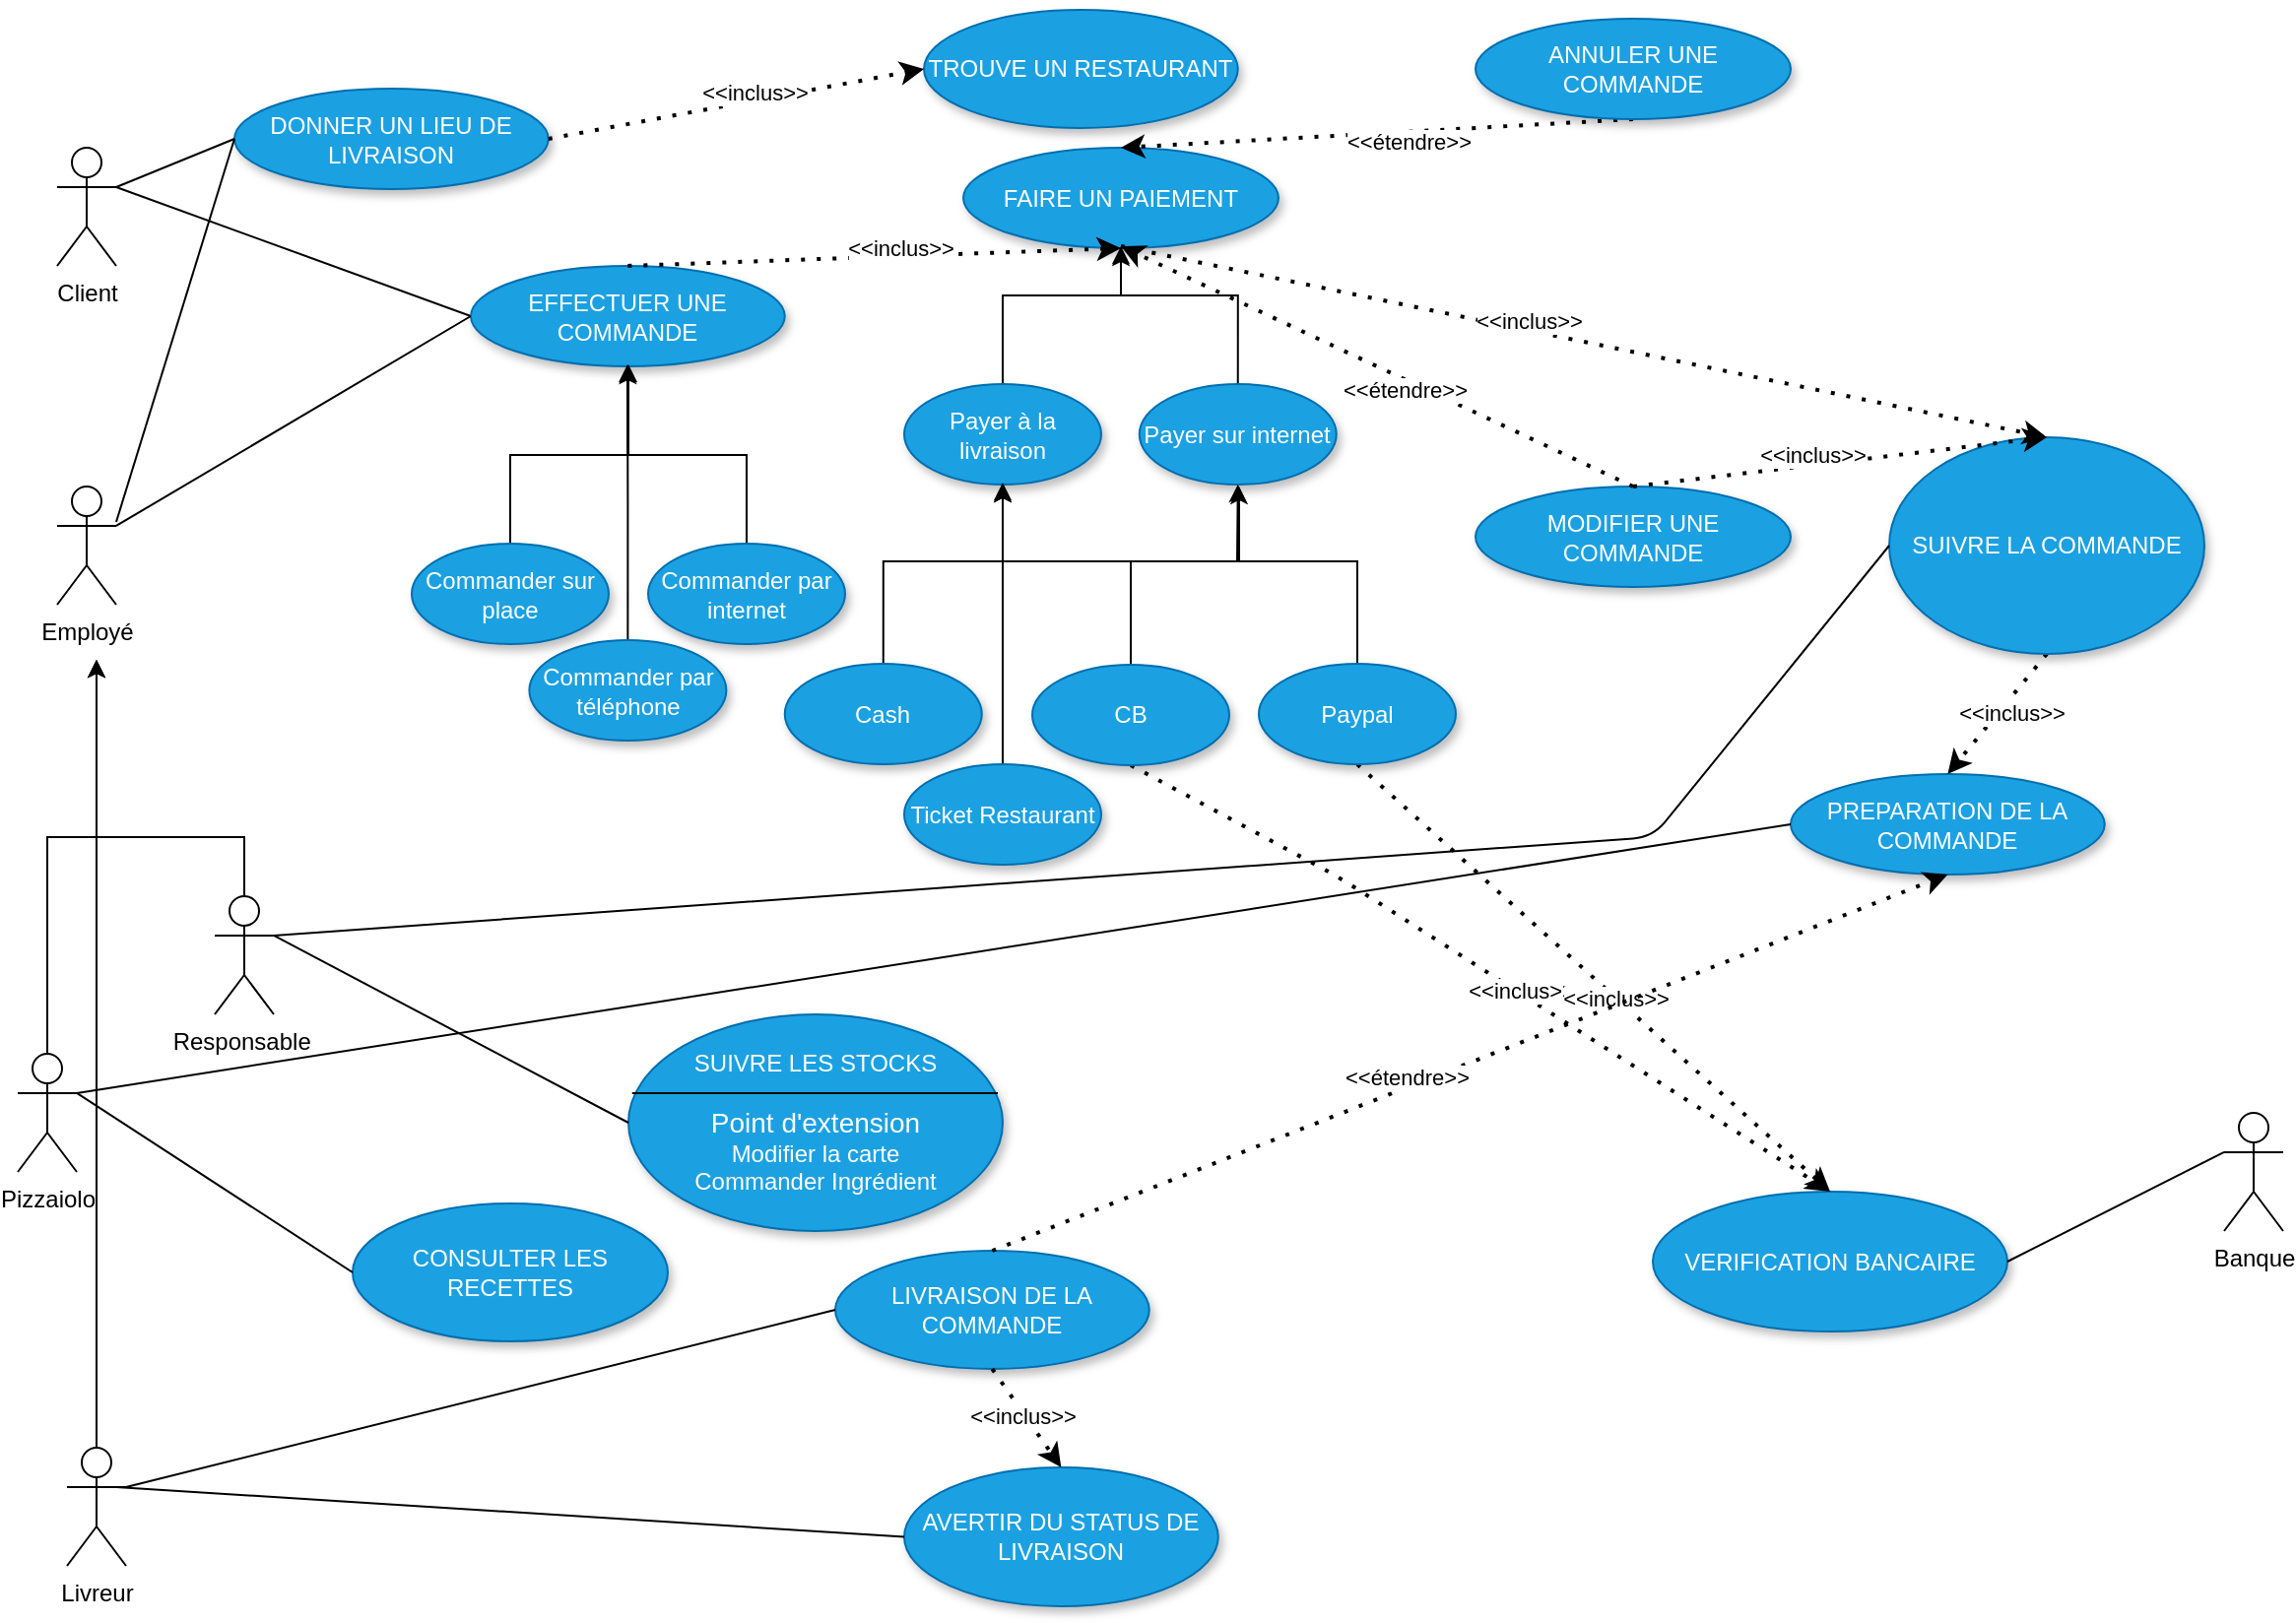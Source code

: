 <mxfile version="14.5.3" type="device"><diagram id="R2lEEEUBdFMjLlhIrx00" name="Page-1"><mxGraphModel dx="1512" dy="898" grid="1" gridSize="10" guides="1" tooltips="1" connect="1" arrows="1" fold="1" page="1" pageScale="1" pageWidth="1169" pageHeight="827" background="none" math="0" shadow="0" extFonts="Permanent Marker^https://fonts.googleapis.com/css?family=Permanent+Marker"><root><mxCell id="0"/><mxCell id="1" parent="0"/><mxCell id="OVh--lTVa0OH3r_LELXw-3" value="Client" style="shape=umlActor;verticalLabelPosition=bottom;verticalAlign=top;html=1;outlineConnect=0;sketch=0;shadow=0;perimeterSpacing=0;strokeWidth=1;" parent="1" vertex="1"><mxGeometry x="30" y="70" width="30" height="60" as="geometry"/></mxCell><mxCell id="OVh--lTVa0OH3r_LELXw-4" value="" style="endArrow=none;html=1;exitX=1;exitY=0.333;exitDx=0;exitDy=0;exitPerimeter=0;entryX=0;entryY=0.5;entryDx=0;entryDy=0;" parent="1" source="OVh--lTVa0OH3r_LELXw-3" target="OVh--lTVa0OH3r_LELXw-8" edge="1"><mxGeometry width="50" height="50" relative="1" as="geometry"><mxPoint x="580" y="530" as="sourcePoint"/><mxPoint x="630" y="480" as="targetPoint"/><Array as="points"/></mxGeometry></mxCell><mxCell id="OVh--lTVa0OH3r_LELXw-8" value="EFFECTUER UNE COMMANDE" style="ellipse;whiteSpace=wrap;html=1;fillColor=#1ba1e2;strokeColor=#006EAF;fontColor=#ffffff;shadow=1;" parent="1" vertex="1"><mxGeometry x="240" y="130" width="159.38" height="51" as="geometry"/></mxCell><mxCell id="OVh--lTVa0OH3r_LELXw-18" value="SUIVRE LES STOCKS&lt;br&gt;&lt;br&gt;&lt;font style=&quot;font-size: 14px&quot;&gt;Point d'extension&lt;/font&gt;&lt;br&gt;Modifier la carte&lt;br&gt;Commander Ingrédient" style="ellipse;whiteSpace=wrap;html=1;fillColor=#1ba1e2;strokeColor=#006EAF;fontColor=#ffffff;shadow=1;" parent="1" vertex="1"><mxGeometry x="320" y="510" width="190" height="110" as="geometry"/></mxCell><mxCell id="OVh--lTVa0OH3r_LELXw-20" value="CONSULTER LES RECETTES" style="ellipse;whiteSpace=wrap;html=1;fillColor=#1ba1e2;strokeColor=#006EAF;fontColor=#ffffff;shadow=1;" parent="1" vertex="1"><mxGeometry x="180" y="606" width="160" height="70" as="geometry"/></mxCell><mxCell id="CmlNVMQ3EABmSx1OuLVq-10" style="edgeStyle=orthogonalEdgeStyle;rounded=0;orthogonalLoop=1;jettySize=auto;html=1;exitX=0.5;exitY=0;exitDx=0;exitDy=0;exitPerimeter=0;" edge="1" parent="1" source="OVh--lTVa0OH3r_LELXw-25"><mxGeometry relative="1" as="geometry"><mxPoint x="50" y="330" as="targetPoint"/><Array as="points"><mxPoint x="125" y="420"/><mxPoint x="50" y="420"/></Array></mxGeometry></mxCell><mxCell id="OVh--lTVa0OH3r_LELXw-25" value="Responsable&amp;nbsp;" style="shape=umlActor;verticalLabelPosition=bottom;verticalAlign=top;html=1;outlineConnect=0;sketch=0;shadow=0;perimeterSpacing=0;strokeWidth=1;" parent="1" vertex="1"><mxGeometry x="110" y="450" width="30" height="60" as="geometry"/></mxCell><mxCell id="CmlNVMQ3EABmSx1OuLVq-11" style="edgeStyle=orthogonalEdgeStyle;rounded=0;orthogonalLoop=1;jettySize=auto;html=1;exitX=0.5;exitY=0;exitDx=0;exitDy=0;exitPerimeter=0;" edge="1" parent="1" source="OVh--lTVa0OH3r_LELXw-27"><mxGeometry relative="1" as="geometry"><mxPoint x="50" y="330" as="targetPoint"/><Array as="points"><mxPoint x="25" y="420"/><mxPoint x="50" y="420"/></Array></mxGeometry></mxCell><mxCell id="OVh--lTVa0OH3r_LELXw-27" value="Pizzaiolo" style="shape=umlActor;verticalLabelPosition=bottom;verticalAlign=top;html=1;outlineConnect=0;sketch=0;shadow=0;perimeterSpacing=0;strokeWidth=1;" parent="1" vertex="1"><mxGeometry x="10" y="530" width="30" height="60" as="geometry"/></mxCell><mxCell id="CmlNVMQ3EABmSx1OuLVq-39" style="edgeStyle=orthogonalEdgeStyle;rounded=0;orthogonalLoop=1;jettySize=auto;html=1;exitX=0.5;exitY=0;exitDx=0;exitDy=0;exitPerimeter=0;" edge="1" parent="1" source="OVh--lTVa0OH3r_LELXw-28"><mxGeometry relative="1" as="geometry"><mxPoint x="50" y="330" as="targetPoint"/><Array as="points"><mxPoint x="50" y="730"/></Array></mxGeometry></mxCell><mxCell id="OVh--lTVa0OH3r_LELXw-28" value="Livreur" style="shape=umlActor;verticalLabelPosition=bottom;verticalAlign=top;html=1;outlineConnect=0;shadow=0;perimeterSpacing=0;strokeWidth=1;" parent="1" vertex="1"><mxGeometry x="35" y="730" width="30" height="60" as="geometry"/></mxCell><mxCell id="CmlNVMQ3EABmSx1OuLVq-14" style="edgeStyle=orthogonalEdgeStyle;rounded=0;orthogonalLoop=1;jettySize=auto;html=1;exitX=0.5;exitY=0;exitDx=0;exitDy=0;" edge="1" parent="1" source="OVh--lTVa0OH3r_LELXw-52"><mxGeometry relative="1" as="geometry"><mxPoint x="319.517" y="180" as="targetPoint"/></mxGeometry></mxCell><mxCell id="OVh--lTVa0OH3r_LELXw-52" value="Commander par téléphone" style="ellipse;whiteSpace=wrap;html=1;fillColor=#1ba1e2;strokeColor=#006EAF;fontColor=#ffffff;shadow=1;" parent="1" vertex="1"><mxGeometry x="269.69" y="320" width="100" height="51" as="geometry"/></mxCell><mxCell id="CmlNVMQ3EABmSx1OuLVq-13" style="edgeStyle=orthogonalEdgeStyle;rounded=0;orthogonalLoop=1;jettySize=auto;html=1;exitX=0.5;exitY=0;exitDx=0;exitDy=0;" edge="1" parent="1" source="OVh--lTVa0OH3r_LELXw-53"><mxGeometry relative="1" as="geometry"><mxPoint x="320.0" y="180.0" as="targetPoint"/><Array as="points"><mxPoint x="260" y="226"/><mxPoint x="320" y="226"/></Array></mxGeometry></mxCell><mxCell id="OVh--lTVa0OH3r_LELXw-53" value="Commander sur place" style="ellipse;whiteSpace=wrap;html=1;fillColor=#1ba1e2;strokeColor=#006EAF;fontColor=#ffffff;shadow=1;" parent="1" vertex="1"><mxGeometry x="210" y="271" width="100" height="51" as="geometry"/></mxCell><mxCell id="CmlNVMQ3EABmSx1OuLVq-12" style="edgeStyle=orthogonalEdgeStyle;rounded=0;orthogonalLoop=1;jettySize=auto;html=1;exitX=0.5;exitY=0;exitDx=0;exitDy=0;entryX=0.5;entryY=1;entryDx=0;entryDy=0;" edge="1" parent="1" source="OVh--lTVa0OH3r_LELXw-54" target="OVh--lTVa0OH3r_LELXw-8"><mxGeometry relative="1" as="geometry"/></mxCell><mxCell id="OVh--lTVa0OH3r_LELXw-54" value="Commander par internet" style="ellipse;whiteSpace=wrap;html=1;fillColor=#1ba1e2;strokeColor=#006EAF;fontColor=#ffffff;shadow=1;" parent="1" vertex="1"><mxGeometry x="330" y="271" width="100" height="51" as="geometry"/></mxCell><mxCell id="OVh--lTVa0OH3r_LELXw-64" value="LIVRAISON DE LA COMMANDE" style="ellipse;whiteSpace=wrap;html=1;fillColor=#1ba1e2;strokeColor=#006EAF;fontColor=#ffffff;shadow=1;" parent="1" vertex="1"><mxGeometry x="425" y="630" width="159.38" height="60" as="geometry"/></mxCell><mxCell id="OVh--lTVa0OH3r_LELXw-77" value="AVERTIR DU STATUS DE LIVRAISON" style="ellipse;whiteSpace=wrap;html=1;fillColor=#1ba1e2;strokeColor=#006EAF;fontColor=#ffffff;shadow=1;" parent="1" vertex="1"><mxGeometry x="460" y="740" width="159.38" height="70.5" as="geometry"/></mxCell><mxCell id="v0w4zVvIgb_Fy3M_gMCr-1" value="FAIRE UN PAIEMENT" style="ellipse;whiteSpace=wrap;html=1;fillColor=#1ba1e2;strokeColor=#006EAF;fontColor=#ffffff;shadow=1;" parent="1" vertex="1"><mxGeometry x="490" y="70" width="160" height="51" as="geometry"/></mxCell><mxCell id="v0w4zVvIgb_Fy3M_gMCr-2" value="" style="endArrow=classic;dashed=1;html=1;dashPattern=1 3;strokeWidth=2;exitX=0.5;exitY=0;exitDx=0;exitDy=0;" parent="1" source="OVh--lTVa0OH3r_LELXw-8" edge="1"><mxGeometry width="50" height="50" relative="1" as="geometry"><mxPoint x="514.69" y="180" as="sourcePoint"/><mxPoint x="570" y="121" as="targetPoint"/></mxGeometry></mxCell><mxCell id="v0w4zVvIgb_Fy3M_gMCr-3" value="&amp;lt;&amp;lt;inclus&amp;gt;&amp;gt;" style="edgeLabel;html=1;align=center;verticalAlign=middle;resizable=0;points=[];" parent="v0w4zVvIgb_Fy3M_gMCr-2" vertex="1" connectable="0"><mxGeometry x="0.128" y="-1" relative="1" as="geometry"><mxPoint x="-3.83" y="-4.82" as="offset"/></mxGeometry></mxCell><mxCell id="CmlNVMQ3EABmSx1OuLVq-15" style="edgeStyle=orthogonalEdgeStyle;rounded=0;orthogonalLoop=1;jettySize=auto;html=1;exitX=0.5;exitY=0;exitDx=0;exitDy=0;entryX=0.5;entryY=1;entryDx=0;entryDy=0;" edge="1" parent="1" source="v0w4zVvIgb_Fy3M_gMCr-6" target="v0w4zVvIgb_Fy3M_gMCr-1"><mxGeometry relative="1" as="geometry"><Array as="points"><mxPoint x="510" y="145"/><mxPoint x="570" y="145"/></Array></mxGeometry></mxCell><mxCell id="v0w4zVvIgb_Fy3M_gMCr-6" value="Payer à la livraison" style="ellipse;whiteSpace=wrap;html=1;fillColor=#1ba1e2;strokeColor=#006EAF;fontColor=#ffffff;shadow=1;" parent="1" vertex="1"><mxGeometry x="460" y="190" width="100" height="51" as="geometry"/></mxCell><mxCell id="CmlNVMQ3EABmSx1OuLVq-16" style="edgeStyle=orthogonalEdgeStyle;rounded=0;orthogonalLoop=1;jettySize=auto;html=1;exitX=0.5;exitY=0;exitDx=0;exitDy=0;" edge="1" parent="1" source="v0w4zVvIgb_Fy3M_gMCr-7"><mxGeometry relative="1" as="geometry"><mxPoint x="570" y="120" as="targetPoint"/><Array as="points"><mxPoint x="629" y="145"/><mxPoint x="570" y="145"/></Array></mxGeometry></mxCell><mxCell id="v0w4zVvIgb_Fy3M_gMCr-7" value="Payer sur internet" style="ellipse;whiteSpace=wrap;html=1;fillColor=#1ba1e2;strokeColor=#006EAF;fontColor=#ffffff;shadow=1;" parent="1" vertex="1"><mxGeometry x="579.38" y="190" width="100" height="51" as="geometry"/></mxCell><mxCell id="v0w4zVvIgb_Fy3M_gMCr-10" value="&amp;lt;&amp;lt;étendre&amp;gt;&amp;gt;" style="endArrow=classic;dashed=1;html=1;dashPattern=1 3;strokeWidth=2;entryX=0.5;entryY=0;entryDx=0;entryDy=0;exitX=0.5;exitY=1;exitDx=0;exitDy=0;" parent="1" source="v0w4zVvIgb_Fy3M_gMCr-11" target="v0w4zVvIgb_Fy3M_gMCr-1" edge="1"><mxGeometry x="-0.124" y="5" width="50" height="50" relative="1" as="geometry"><mxPoint x="821.56" y="190" as="sourcePoint"/><mxPoint x="767.2" y="160" as="targetPoint"/><mxPoint as="offset"/></mxGeometry></mxCell><mxCell id="v0w4zVvIgb_Fy3M_gMCr-11" value="ANNULER UNE COMMANDE" style="ellipse;whiteSpace=wrap;html=1;fillColor=#1ba1e2;strokeColor=#006EAF;fontColor=#ffffff;shadow=1;" parent="1" vertex="1"><mxGeometry x="750.0" y="4.5" width="160" height="51" as="geometry"/></mxCell><mxCell id="v0w4zVvIgb_Fy3M_gMCr-12" value="MODIFIER UNE COMMANDE" style="ellipse;whiteSpace=wrap;html=1;fillColor=#1ba1e2;strokeColor=#006EAF;fontColor=#ffffff;shadow=1;" parent="1" vertex="1"><mxGeometry x="750.0" y="242" width="160" height="51" as="geometry"/></mxCell><mxCell id="v0w4zVvIgb_Fy3M_gMCr-13" value="&amp;lt;&amp;lt;étendre&amp;gt;&amp;gt;" style="endArrow=classic;dashed=1;html=1;dashPattern=1 3;strokeWidth=2;exitX=0.5;exitY=0;exitDx=0;exitDy=0;" parent="1" source="v0w4zVvIgb_Fy3M_gMCr-12" edge="1"><mxGeometry x="-0.124" y="5" width="50" height="50" relative="1" as="geometry"><mxPoint x="881.56" y="139" as="sourcePoint"/><mxPoint x="570" y="120" as="targetPoint"/><mxPoint as="offset"/></mxGeometry></mxCell><mxCell id="v0w4zVvIgb_Fy3M_gMCr-14" value="PREPARATION DE LA COMMANDE" style="ellipse;whiteSpace=wrap;html=1;fillColor=#1ba1e2;strokeColor=#006EAF;fontColor=#ffffff;shadow=1;" parent="1" vertex="1"><mxGeometry x="910" y="388" width="159.38" height="51" as="geometry"/></mxCell><mxCell id="v0w4zVvIgb_Fy3M_gMCr-15" value="&amp;lt;&amp;lt;inclus&amp;gt;&amp;gt;" style="endArrow=classic;dashed=1;html=1;dashPattern=1 3;strokeWidth=2;entryX=0.5;entryY=0;entryDx=0;entryDy=0;exitX=0.5;exitY=1;exitDx=0;exitDy=0;" parent="1" target="v0w4zVvIgb_Fy3M_gMCr-14" edge="1" source="v0w4zVvIgb_Fy3M_gMCr-16"><mxGeometry x="-0.124" y="5" width="50" height="50" relative="1" as="geometry"><mxPoint x="1060" y="130" as="sourcePoint"/><mxPoint x="894.07" y="185.5" as="targetPoint"/><mxPoint as="offset"/></mxGeometry></mxCell><mxCell id="v0w4zVvIgb_Fy3M_gMCr-16" value="SUIVRE LA COMMANDE" style="ellipse;whiteSpace=wrap;html=1;fillColor=#1ba1e2;strokeColor=#006EAF;fontColor=#ffffff;shadow=1;" parent="1" vertex="1"><mxGeometry x="960" y="217" width="160" height="110" as="geometry"/></mxCell><mxCell id="v0w4zVvIgb_Fy3M_gMCr-17" value="&amp;lt;&amp;lt;inclus&amp;gt;&amp;gt;" style="endArrow=classic;dashed=1;html=1;dashPattern=1 3;strokeWidth=2;entryX=0.5;entryY=0;entryDx=0;entryDy=0;exitX=0.5;exitY=0;exitDx=0;exitDy=0;" parent="1" source="v0w4zVvIgb_Fy3M_gMCr-12" target="v0w4zVvIgb_Fy3M_gMCr-16" edge="1"><mxGeometry x="-0.124" y="5" width="50" height="50" relative="1" as="geometry"><mxPoint x="870" y="215.5" as="sourcePoint"/><mxPoint x="949.69" y="171" as="targetPoint"/><mxPoint as="offset"/></mxGeometry></mxCell><mxCell id="v0w4zVvIgb_Fy3M_gMCr-18" value="" style="endArrow=none;html=1;entryX=1;entryY=0.333;entryDx=0;entryDy=0;entryPerimeter=0;exitX=0;exitY=0.5;exitDx=0;exitDy=0;" parent="1" source="OVh--lTVa0OH3r_LELXw-18" target="OVh--lTVa0OH3r_LELXw-25" edge="1"><mxGeometry width="50" height="50" relative="1" as="geometry"><mxPoint x="854" y="835" as="sourcePoint"/><mxPoint x="500.0" y="611.25" as="targetPoint"/><Array as="points"/></mxGeometry></mxCell><mxCell id="v0w4zVvIgb_Fy3M_gMCr-21" value="Banque" style="shape=umlActor;verticalLabelPosition=bottom;verticalAlign=top;html=1;outlineConnect=0;shadow=0;strokeWidth=1;" parent="1" vertex="1"><mxGeometry x="1130" y="560" width="30" height="60" as="geometry"/></mxCell><mxCell id="v0w4zVvIgb_Fy3M_gMCr-25" value="VERIFICATION BANCAIRE" style="ellipse;whiteSpace=wrap;html=1;fillColor=#1ba1e2;strokeColor=#006EAF;fontColor=#ffffff;shadow=1;" parent="1" vertex="1"><mxGeometry x="840" y="600" width="180" height="71" as="geometry"/></mxCell><mxCell id="v0w4zVvIgb_Fy3M_gMCr-26" style="edgeStyle=orthogonalEdgeStyle;rounded=0;orthogonalLoop=1;jettySize=auto;html=1;exitX=0.5;exitY=1;exitDx=0;exitDy=0;" parent="1" source="v0w4zVvIgb_Fy3M_gMCr-25" target="v0w4zVvIgb_Fy3M_gMCr-25" edge="1"><mxGeometry relative="1" as="geometry"/></mxCell><mxCell id="v0w4zVvIgb_Fy3M_gMCr-28" value="" style="endArrow=classic;dashed=1;html=1;dashPattern=1 3;strokeWidth=2;entryX=0.5;entryY=0;entryDx=0;entryDy=0;exitX=0.5;exitY=1;exitDx=0;exitDy=0;" parent="1" source="CmlNVMQ3EABmSx1OuLVq-21" target="v0w4zVvIgb_Fy3M_gMCr-25" edge="1"><mxGeometry width="50" height="50" relative="1" as="geometry"><mxPoint x="510" y="341" as="sourcePoint"/><mxPoint x="580" y="740" as="targetPoint"/><Array as="points"><mxPoint x="680" y="440"/></Array></mxGeometry></mxCell><mxCell id="v0w4zVvIgb_Fy3M_gMCr-29" value="&amp;lt;&amp;lt;inclus&amp;gt;&amp;gt;" style="edgeLabel;html=1;align=center;verticalAlign=middle;resizable=0;points=[];" parent="v0w4zVvIgb_Fy3M_gMCr-28" vertex="1" connectable="0"><mxGeometry x="0.128" y="-1" relative="1" as="geometry"><mxPoint x="-3.83" y="-4.82" as="offset"/></mxGeometry></mxCell><mxCell id="v0w4zVvIgb_Fy3M_gMCr-30" value="" style="endArrow=classic;dashed=1;html=1;dashPattern=1 3;strokeWidth=2;exitX=0.5;exitY=1;exitDx=0;exitDy=0;entryX=0.5;entryY=0;entryDx=0;entryDy=0;" parent="1" source="CmlNVMQ3EABmSx1OuLVq-27" target="v0w4zVvIgb_Fy3M_gMCr-25" edge="1"><mxGeometry width="50" height="50" relative="1" as="geometry"><mxPoint x="460" y="221" as="sourcePoint"/><mxPoint x="520" y="720" as="targetPoint"/></mxGeometry></mxCell><mxCell id="v0w4zVvIgb_Fy3M_gMCr-31" value="&amp;lt;&amp;lt;inclus&amp;gt;&amp;gt;" style="edgeLabel;html=1;align=center;verticalAlign=middle;resizable=0;points=[];" parent="v0w4zVvIgb_Fy3M_gMCr-30" vertex="1" connectable="0"><mxGeometry x="0.128" y="-1" relative="1" as="geometry"><mxPoint x="-3.83" y="-4.82" as="offset"/></mxGeometry></mxCell><mxCell id="v0w4zVvIgb_Fy3M_gMCr-32" value="" style="endArrow=none;html=1;exitX=1;exitY=0.5;exitDx=0;exitDy=0;entryX=0;entryY=0.333;entryDx=0;entryDy=0;entryPerimeter=0;" parent="1" source="v0w4zVvIgb_Fy3M_gMCr-25" target="v0w4zVvIgb_Fy3M_gMCr-21" edge="1"><mxGeometry width="50" height="50" relative="1" as="geometry"><mxPoint x="790" y="440" as="sourcePoint"/><mxPoint x="929.38" y="465" as="targetPoint"/><Array as="points"/></mxGeometry></mxCell><mxCell id="v0w4zVvIgb_Fy3M_gMCr-34" value="Employé" style="shape=umlActor;verticalLabelPosition=bottom;verticalAlign=top;html=1;outlineConnect=0;sketch=0;shadow=0;perimeterSpacing=0;strokeWidth=1;" parent="1" vertex="1"><mxGeometry x="30" y="242" width="30" height="60" as="geometry"/></mxCell><mxCell id="v0w4zVvIgb_Fy3M_gMCr-35" value="" style="line;strokeWidth=1;fillColor=none;align=left;verticalAlign=middle;spacingTop=-1;spacingLeft=3;spacingRight=3;rotatable=0;labelPosition=right;points=[];portConstraint=eastwest;" parent="1" vertex="1"><mxGeometry x="321.88" y="546" width="185.62" height="8" as="geometry"/></mxCell><mxCell id="v0w4zVvIgb_Fy3M_gMCr-36" value="" style="endArrow=none;html=1;exitX=0;exitY=0.5;exitDx=0;exitDy=0;entryX=1;entryY=0.333;entryDx=0;entryDy=0;entryPerimeter=0;" parent="1" source="v0w4zVvIgb_Fy3M_gMCr-14" target="OVh--lTVa0OH3r_LELXw-27" edge="1"><mxGeometry width="50" height="50" relative="1" as="geometry"><mxPoint x="828.76" y="615.5" as="sourcePoint"/><mxPoint x="50" y="575" as="targetPoint"/><Array as="points"/></mxGeometry></mxCell><mxCell id="v0w4zVvIgb_Fy3M_gMCr-37" value="" style="endArrow=none;html=1;exitX=0;exitY=0.5;exitDx=0;exitDy=0;entryX=1;entryY=0.333;entryDx=0;entryDy=0;entryPerimeter=0;" parent="1" source="OVh--lTVa0OH3r_LELXw-20" target="OVh--lTVa0OH3r_LELXw-27" edge="1"><mxGeometry width="50" height="50" relative="1" as="geometry"><mxPoint x="838.76" y="625.5" as="sourcePoint"/><mxPoint x="50" y="575" as="targetPoint"/><Array as="points"/></mxGeometry></mxCell><mxCell id="v0w4zVvIgb_Fy3M_gMCr-40" value="" style="endArrow=none;html=1;entryX=0;entryY=0.5;entryDx=0;entryDy=0;exitX=1;exitY=0.333;exitDx=0;exitDy=0;exitPerimeter=0;" parent="1" source="v0w4zVvIgb_Fy3M_gMCr-34" target="OVh--lTVa0OH3r_LELXw-8" edge="1"><mxGeometry width="50" height="50" relative="1" as="geometry"><mxPoint x="980" y="390" as="sourcePoint"/><mxPoint x="462.51" y="579" as="targetPoint"/><Array as="points"/></mxGeometry></mxCell><mxCell id="v0w4zVvIgb_Fy3M_gMCr-47" value="&amp;lt;&amp;lt;étendre&amp;gt;&amp;gt;" style="endArrow=classic;dashed=1;html=1;dashPattern=1 3;strokeWidth=2;entryX=0.5;entryY=1;entryDx=0;entryDy=0;exitX=0.5;exitY=0;exitDx=0;exitDy=0;" parent="1" source="OVh--lTVa0OH3r_LELXw-64" target="v0w4zVvIgb_Fy3M_gMCr-14" edge="1"><mxGeometry x="-0.124" y="5" width="50" height="50" relative="1" as="geometry"><mxPoint x="660" y="450" as="sourcePoint"/><mxPoint x="600" y="75.5" as="targetPoint"/><mxPoint as="offset"/></mxGeometry></mxCell><mxCell id="v0w4zVvIgb_Fy3M_gMCr-48" value="" style="endArrow=none;html=1;exitX=0;exitY=0.5;exitDx=0;exitDy=0;entryX=1;entryY=0.333;entryDx=0;entryDy=0;entryPerimeter=0;" parent="1" source="OVh--lTVa0OH3r_LELXw-64" target="OVh--lTVa0OH3r_LELXw-28" edge="1"><mxGeometry width="50" height="50" relative="1" as="geometry"><mxPoint x="814.84" y="551" as="sourcePoint"/><mxPoint x="130" y="740" as="targetPoint"/><Array as="points"/></mxGeometry></mxCell><mxCell id="v0w4zVvIgb_Fy3M_gMCr-49" value="" style="endArrow=none;html=1;exitX=0;exitY=0.5;exitDx=0;exitDy=0;" parent="1" source="OVh--lTVa0OH3r_LELXw-77" edge="1"><mxGeometry width="50" height="50" relative="1" as="geometry"><mxPoint x="849.07" y="600" as="sourcePoint"/><mxPoint x="60" y="750" as="targetPoint"/><Array as="points"/></mxGeometry></mxCell><mxCell id="v0w4zVvIgb_Fy3M_gMCr-52" value="" style="endArrow=none;html=1;entryX=1;entryY=0.333;entryDx=0;entryDy=0;entryPerimeter=0;exitX=0;exitY=0.5;exitDx=0;exitDy=0;" parent="1" source="v0w4zVvIgb_Fy3M_gMCr-16" target="OVh--lTVa0OH3r_LELXw-25" edge="1"><mxGeometry width="50" height="50" relative="1" as="geometry"><mxPoint x="950" y="270" as="sourcePoint"/><mxPoint x="990" y="840" as="targetPoint"/><Array as="points"><mxPoint x="840" y="420"/></Array></mxGeometry></mxCell><mxCell id="v0w4zVvIgb_Fy3M_gMCr-53" value="&amp;lt;&amp;lt;inclus&amp;gt;&amp;gt;" style="endArrow=classic;dashed=1;html=1;dashPattern=1 3;strokeWidth=2;entryX=0.5;entryY=0;entryDx=0;entryDy=0;" parent="1" target="v0w4zVvIgb_Fy3M_gMCr-16" edge="1"><mxGeometry x="-0.124" y="5" width="50" height="50" relative="1" as="geometry"><mxPoint x="570" y="120" as="sourcePoint"/><mxPoint x="928.76" y="150" as="targetPoint"/><mxPoint as="offset"/></mxGeometry></mxCell><mxCell id="CmlNVMQ3EABmSx1OuLVq-17" value="DONNER UN LIEU DE LIVRAISON" style="ellipse;whiteSpace=wrap;html=1;fillColor=#1ba1e2;strokeColor=#006EAF;fontColor=#ffffff;shadow=1;" vertex="1" parent="1"><mxGeometry x="120" y="40" width="159.38" height="51" as="geometry"/></mxCell><mxCell id="CmlNVMQ3EABmSx1OuLVq-18" value="" style="endArrow=none;html=1;entryX=0;entryY=0.5;entryDx=0;entryDy=0;" edge="1" parent="1" target="CmlNVMQ3EABmSx1OuLVq-17"><mxGeometry width="50" height="50" relative="1" as="geometry"><mxPoint x="60" y="90" as="sourcePoint"/><mxPoint x="190" y="145.5" as="targetPoint"/><Array as="points"/></mxGeometry></mxCell><mxCell id="CmlNVMQ3EABmSx1OuLVq-20" style="edgeStyle=orthogonalEdgeStyle;rounded=0;orthogonalLoop=1;jettySize=auto;html=1;exitX=0.5;exitY=0;exitDx=0;exitDy=0;entryX=0.5;entryY=1;entryDx=0;entryDy=0;" edge="1" parent="1" source="CmlNVMQ3EABmSx1OuLVq-19" target="v0w4zVvIgb_Fy3M_gMCr-6"><mxGeometry relative="1" as="geometry"><Array as="points"><mxPoint x="449" y="280"/><mxPoint x="510" y="280"/></Array></mxGeometry></mxCell><mxCell id="CmlNVMQ3EABmSx1OuLVq-19" value="Cash" style="ellipse;whiteSpace=wrap;html=1;fillColor=#1ba1e2;strokeColor=#006EAF;fontColor=#ffffff;shadow=1;" vertex="1" parent="1"><mxGeometry x="399.38" y="332" width="100" height="51" as="geometry"/></mxCell><mxCell id="CmlNVMQ3EABmSx1OuLVq-22" style="edgeStyle=orthogonalEdgeStyle;rounded=0;orthogonalLoop=1;jettySize=auto;html=1;exitX=0.5;exitY=0;exitDx=0;exitDy=0;entryX=0.5;entryY=1;entryDx=0;entryDy=0;" edge="1" parent="1" source="CmlNVMQ3EABmSx1OuLVq-21" target="v0w4zVvIgb_Fy3M_gMCr-6"><mxGeometry relative="1" as="geometry"><Array as="points"><mxPoint x="575" y="280"/><mxPoint x="510" y="280"/></Array></mxGeometry></mxCell><mxCell id="CmlNVMQ3EABmSx1OuLVq-28" style="edgeStyle=orthogonalEdgeStyle;rounded=0;orthogonalLoop=1;jettySize=auto;html=1;exitX=0.5;exitY=0;exitDx=0;exitDy=0;" edge="1" parent="1" source="CmlNVMQ3EABmSx1OuLVq-21"><mxGeometry relative="1" as="geometry"><mxPoint x="630" y="242" as="targetPoint"/><Array as="points"><mxPoint x="575" y="280"/><mxPoint x="630" y="280"/><mxPoint x="630" y="242"/></Array></mxGeometry></mxCell><mxCell id="CmlNVMQ3EABmSx1OuLVq-21" value="CB" style="ellipse;whiteSpace=wrap;html=1;fillColor=#1ba1e2;strokeColor=#006EAF;fontColor=#ffffff;shadow=1;" vertex="1" parent="1"><mxGeometry x="525" y="332.5" width="100" height="51" as="geometry"/></mxCell><mxCell id="CmlNVMQ3EABmSx1OuLVq-41" value="" style="edgeStyle=orthogonalEdgeStyle;rounded=0;orthogonalLoop=1;jettySize=auto;html=1;" edge="1" parent="1" source="CmlNVMQ3EABmSx1OuLVq-27" target="v0w4zVvIgb_Fy3M_gMCr-7"><mxGeometry relative="1" as="geometry"><Array as="points"><mxPoint x="690" y="280"/><mxPoint x="629" y="280"/></Array></mxGeometry></mxCell><mxCell id="CmlNVMQ3EABmSx1OuLVq-27" value="Paypal" style="ellipse;whiteSpace=wrap;html=1;fillColor=#1ba1e2;strokeColor=#006EAF;fontColor=#ffffff;shadow=1;" vertex="1" parent="1"><mxGeometry x="640" y="332" width="100" height="51" as="geometry"/></mxCell><mxCell id="CmlNVMQ3EABmSx1OuLVq-30" style="edgeStyle=orthogonalEdgeStyle;rounded=0;orthogonalLoop=1;jettySize=auto;html=1;exitX=0.5;exitY=0;exitDx=0;exitDy=0;" edge="1" parent="1" source="CmlNVMQ3EABmSx1OuLVq-29"><mxGeometry relative="1" as="geometry"><mxPoint x="510.0" y="240.0" as="targetPoint"/></mxGeometry></mxCell><mxCell id="CmlNVMQ3EABmSx1OuLVq-29" value="Ticket Restaurant" style="ellipse;whiteSpace=wrap;html=1;fillColor=#1ba1e2;strokeColor=#006EAF;fontColor=#ffffff;shadow=1;" vertex="1" parent="1"><mxGeometry x="460" y="383" width="100" height="51" as="geometry"/></mxCell><mxCell id="CmlNVMQ3EABmSx1OuLVq-37" value="" style="endArrow=classic;dashed=1;html=1;dashPattern=1 3;strokeWidth=2;exitX=0.5;exitY=1;exitDx=0;exitDy=0;entryX=0.5;entryY=0;entryDx=0;entryDy=0;" edge="1" parent="1" source="OVh--lTVa0OH3r_LELXw-64" target="OVh--lTVa0OH3r_LELXw-77"><mxGeometry width="50" height="50" relative="1" as="geometry"><mxPoint x="584" y="680.0" as="sourcePoint"/><mxPoint x="804" y="883.5" as="targetPoint"/></mxGeometry></mxCell><mxCell id="CmlNVMQ3EABmSx1OuLVq-38" value="&amp;lt;&amp;lt;inclus&amp;gt;&amp;gt;" style="edgeLabel;html=1;align=center;verticalAlign=middle;resizable=0;points=[];" vertex="1" connectable="0" parent="CmlNVMQ3EABmSx1OuLVq-37"><mxGeometry x="0.128" y="-1" relative="1" as="geometry"><mxPoint x="-3.83" y="-4.82" as="offset"/></mxGeometry></mxCell><mxCell id="CmlNVMQ3EABmSx1OuLVq-40" value="TROUVE UN RESTAURANT" style="ellipse;whiteSpace=wrap;html=1;fillColor=#1ba1e2;strokeColor=#006EAF;fontColor=#ffffff;shadow=1;" vertex="1" parent="1"><mxGeometry x="470" width="159.38" height="60" as="geometry"/></mxCell><mxCell id="CmlNVMQ3EABmSx1OuLVq-42" value="" style="endArrow=classic;dashed=1;html=1;dashPattern=1 3;strokeWidth=2;entryX=0;entryY=0.5;entryDx=0;entryDy=0;exitX=1;exitY=0.5;exitDx=0;exitDy=0;" edge="1" parent="1" source="CmlNVMQ3EABmSx1OuLVq-17" target="CmlNVMQ3EABmSx1OuLVq-40"><mxGeometry width="50" height="50" relative="1" as="geometry"><mxPoint x="329.69" y="140.0" as="sourcePoint"/><mxPoint x="580.0" y="131.0" as="targetPoint"/></mxGeometry></mxCell><mxCell id="CmlNVMQ3EABmSx1OuLVq-43" value="&amp;lt;&amp;lt;inclus&amp;gt;&amp;gt;" style="edgeLabel;html=1;align=center;verticalAlign=middle;resizable=0;points=[];" vertex="1" connectable="0" parent="CmlNVMQ3EABmSx1OuLVq-42"><mxGeometry x="0.128" y="-1" relative="1" as="geometry"><mxPoint x="-3.83" y="-4.82" as="offset"/></mxGeometry></mxCell><mxCell id="CmlNVMQ3EABmSx1OuLVq-45" value="" style="endArrow=none;html=1;entryX=0;entryY=0.5;entryDx=0;entryDy=0;" edge="1" parent="1" target="CmlNVMQ3EABmSx1OuLVq-17"><mxGeometry width="50" height="50" relative="1" as="geometry"><mxPoint x="60" y="260" as="sourcePoint"/><mxPoint x="130.0" y="75.5" as="targetPoint"/><Array as="points"/></mxGeometry></mxCell></root></mxGraphModel></diagram></mxfile>
